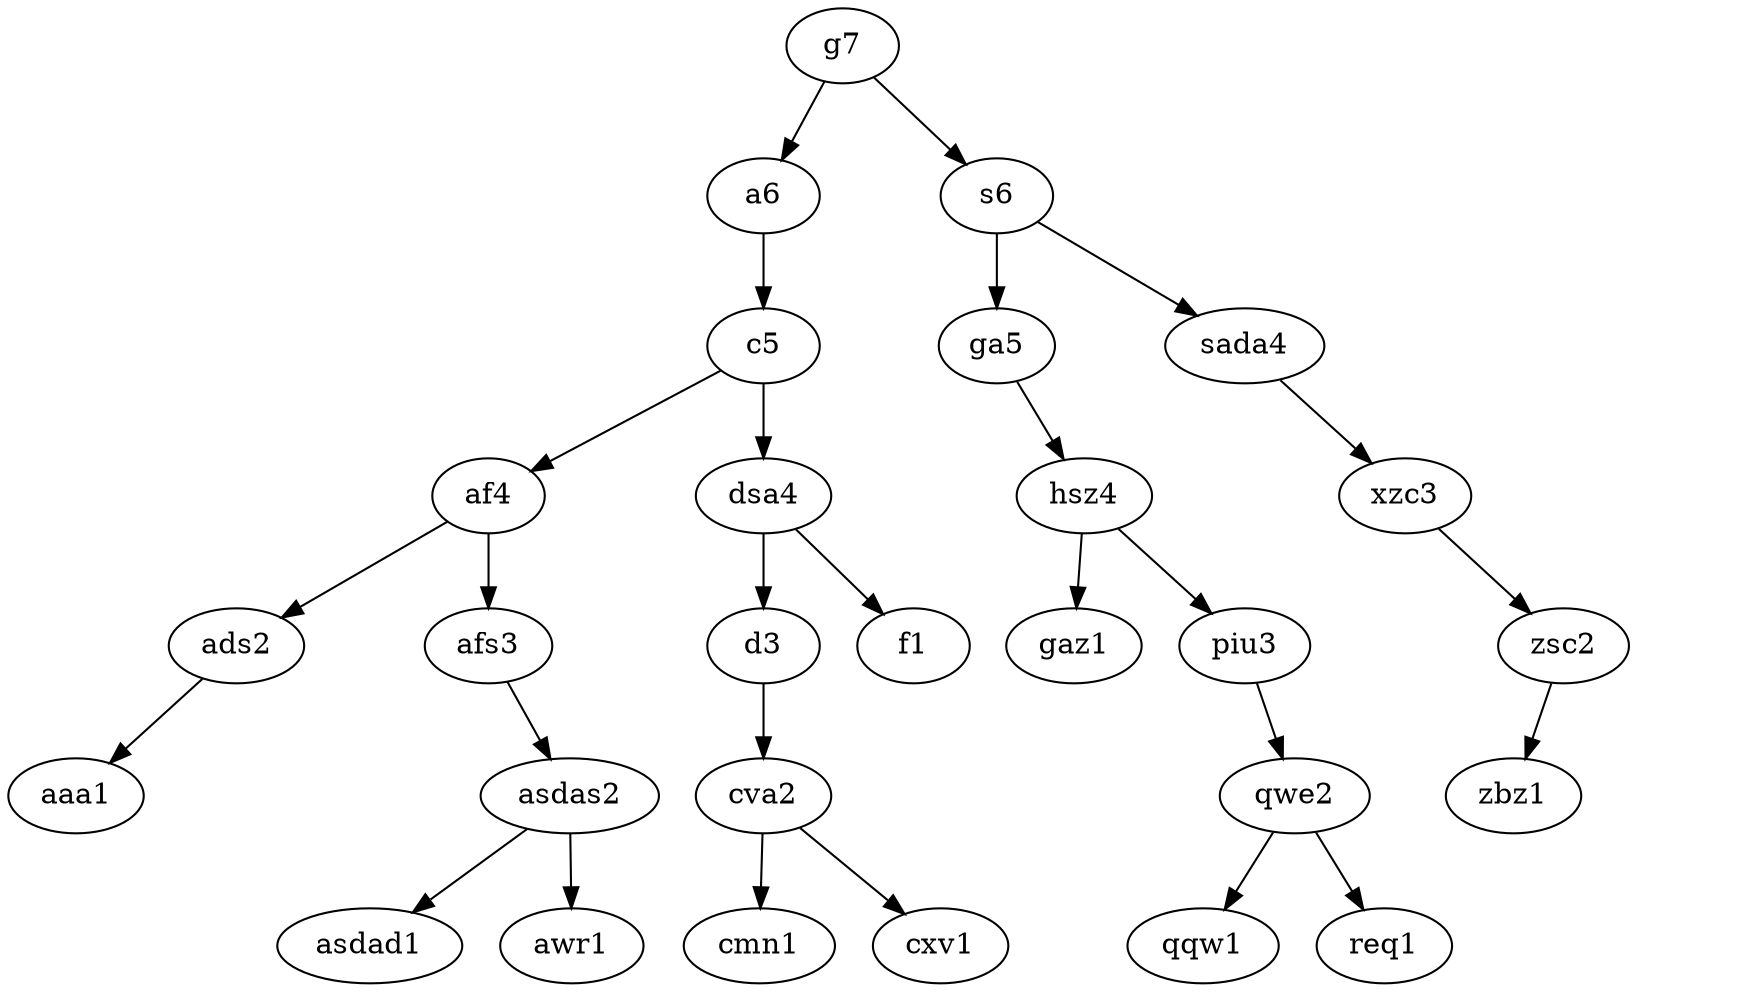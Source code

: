 digraph Tree{
	g7 -> a6;
	0 [ label = "0", style = invis ];
	a6 -> 0 [ style = invis ];
	a6 -> c5;
	c5 -> af4;
	af4 -> ads2;
	ads2 -> aaa1;
	1 [ label = "1", style = invis ];
	ads2 -> 1 [ style = invis ]; 
	af4 -> afs3;
	2 [ label = "2", style = invis ];
	afs3 -> 2 [ style = invis ];
	afs3 -> asdas2;
	asdas2 -> asdad1;
	asdas2 -> awr1;
	c5 -> dsa4;
	dsa4 -> d3;
	d3 -> cva2;
	cva2 -> cmn1;
	cva2 -> cxv1;
	3 [ label = "3", style = invis ];
	d3 -> 3 [ style = invis ]; 
	dsa4 -> f1;
	g7 -> s6;
	s6 -> ga5;
	4 [ label = "4", style = invis ];
	ga5 -> 4 [ style = invis ];
	ga5 -> hsz4;
	hsz4 -> gaz1;
	hsz4 -> piu3;
	5 [ label = "5", style = invis ];
	piu3 -> 5 [ style = invis ];
	piu3 -> qwe2;
	qwe2 -> qqw1;
	qwe2 -> req1;
	s6 -> sada4;
	6 [ label = "6", style = invis ];
	sada4 -> 6 [ style = invis ];
	sada4 -> xzc3;
	7 [ label = "7", style = invis ];
	xzc3 -> 7 [ style = invis ];
	xzc3 -> zsc2;
	zsc2 -> zbz1;
	8 [ label = "8", style = invis ];
	zsc2 -> 8 [ style = invis ]; 
}